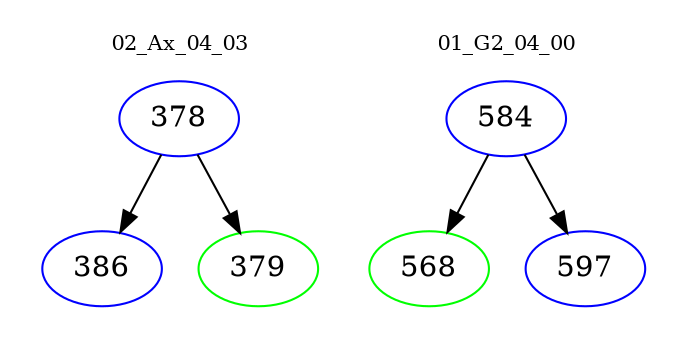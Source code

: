 digraph{
subgraph cluster_0 {
color = white
label = "02_Ax_04_03";
fontsize=10;
T0_378 [label="378", color="blue"]
T0_378 -> T0_386 [color="black"]
T0_386 [label="386", color="blue"]
T0_378 -> T0_379 [color="black"]
T0_379 [label="379", color="green"]
}
subgraph cluster_1 {
color = white
label = "01_G2_04_00";
fontsize=10;
T1_584 [label="584", color="blue"]
T1_584 -> T1_568 [color="black"]
T1_568 [label="568", color="green"]
T1_584 -> T1_597 [color="black"]
T1_597 [label="597", color="blue"]
}
}
